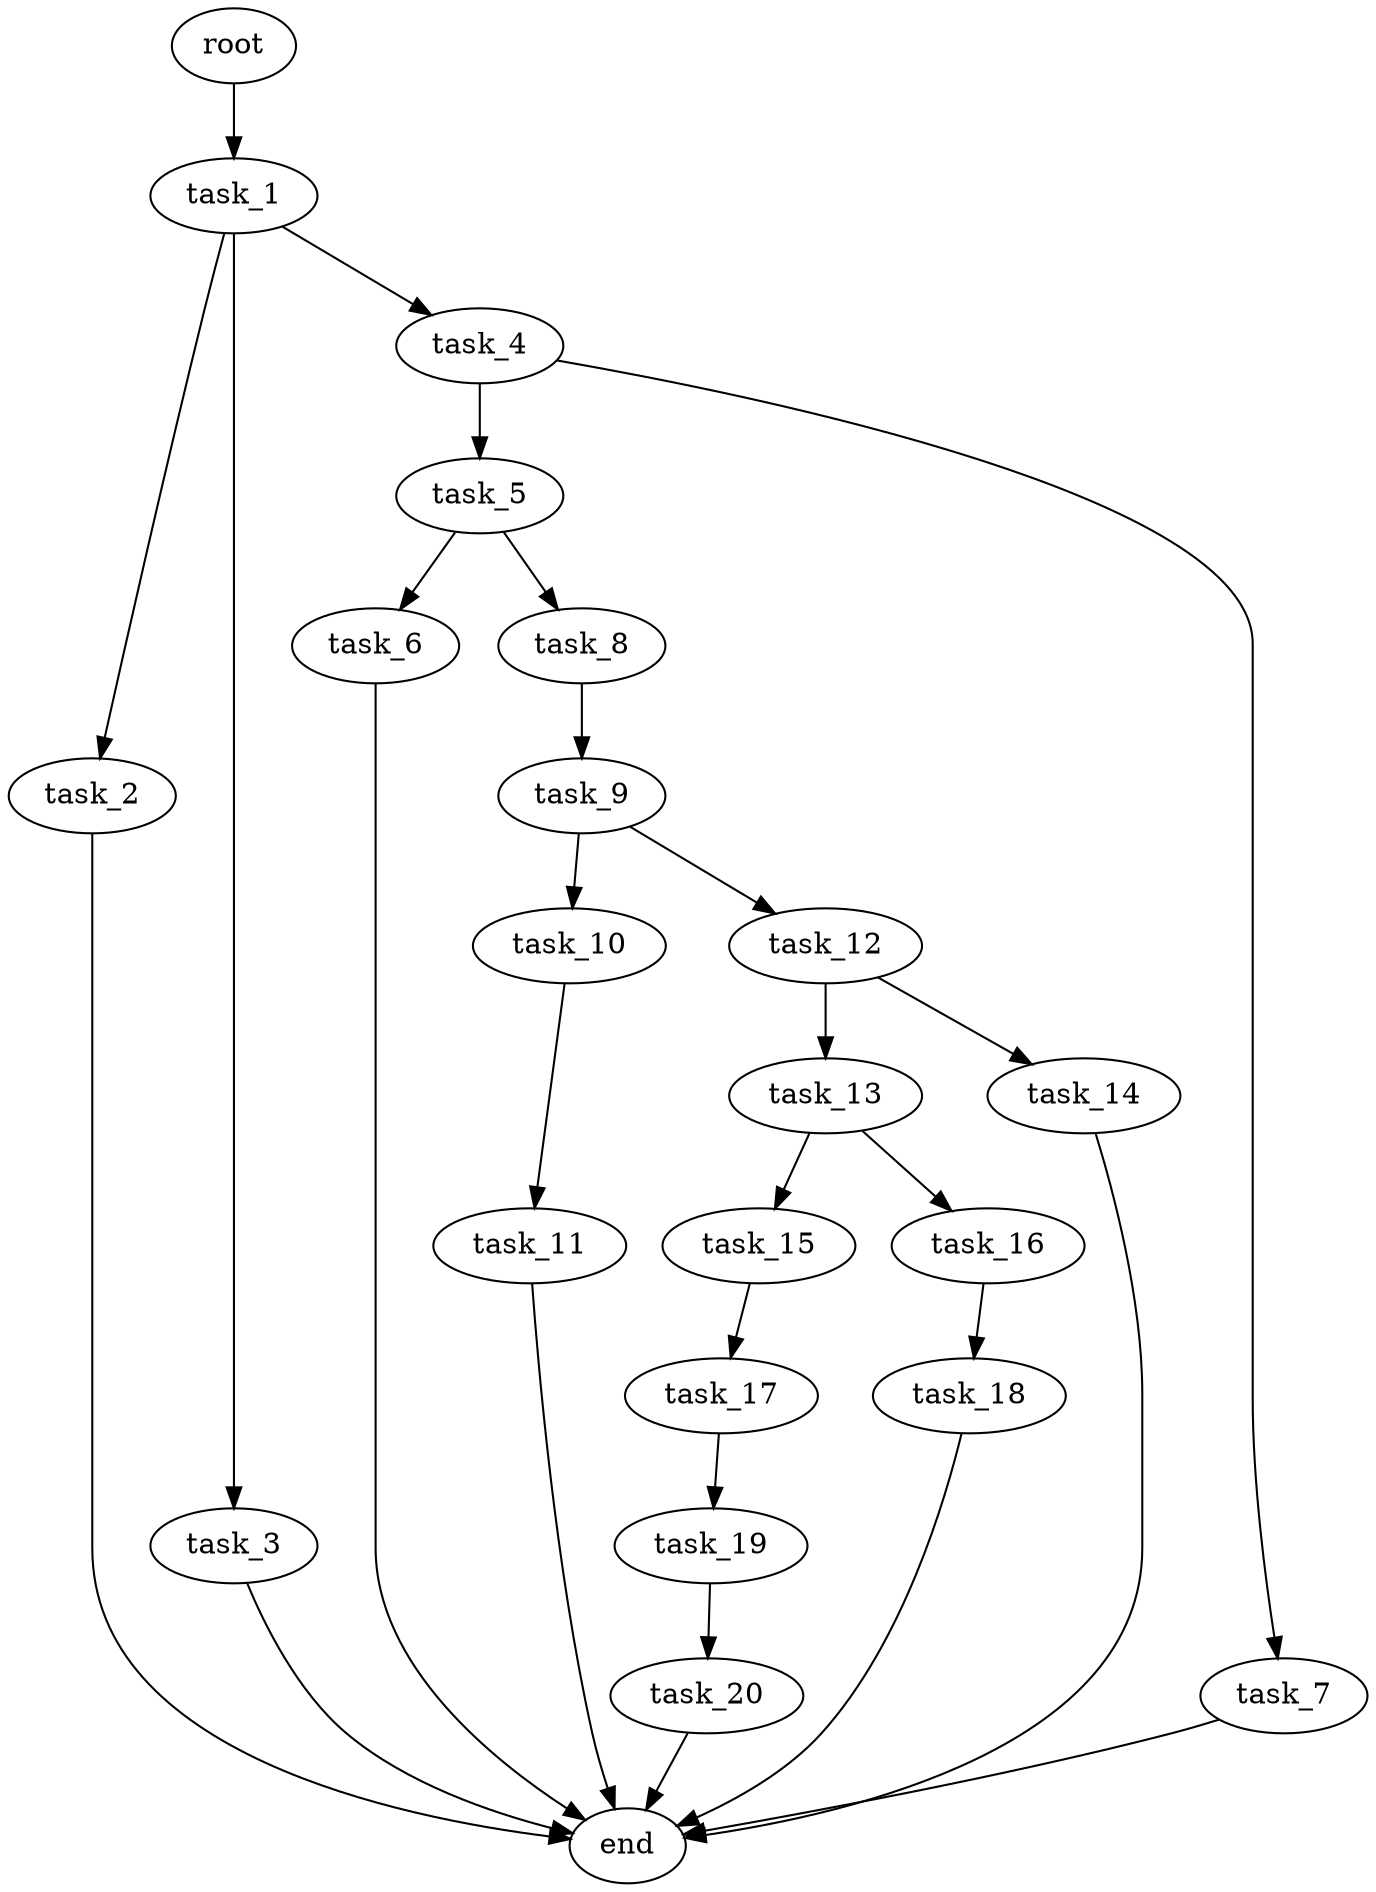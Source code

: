 digraph G {
  root [size="0.000000e+00"];
  task_1 [size="5.626650e+08"];
  task_2 [size="5.073862e+09"];
  task_3 [size="3.104768e+09"];
  task_4 [size="4.519687e+09"];
  task_5 [size="5.698436e+08"];
  task_6 [size="8.317135e+09"];
  task_7 [size="7.682333e+08"];
  task_8 [size="8.642636e+09"];
  task_9 [size="8.553078e+09"];
  task_10 [size="6.150469e+09"];
  task_11 [size="5.071171e+09"];
  task_12 [size="4.627654e+09"];
  task_13 [size="5.543609e+09"];
  task_14 [size="7.918386e+09"];
  task_15 [size="8.958872e+09"];
  task_16 [size="4.497887e+09"];
  task_17 [size="8.098349e+09"];
  task_18 [size="6.518723e+09"];
  task_19 [size="3.215946e+09"];
  task_20 [size="4.756815e+09"];
  end [size="0.000000e+00"];

  root -> task_1 [size="1.000000e-12"];
  task_1 -> task_2 [size="5.073862e+08"];
  task_1 -> task_3 [size="3.104768e+08"];
  task_1 -> task_4 [size="4.519687e+08"];
  task_2 -> end [size="1.000000e-12"];
  task_3 -> end [size="1.000000e-12"];
  task_4 -> task_5 [size="5.698436e+07"];
  task_4 -> task_7 [size="7.682333e+07"];
  task_5 -> task_6 [size="8.317135e+08"];
  task_5 -> task_8 [size="8.642636e+08"];
  task_6 -> end [size="1.000000e-12"];
  task_7 -> end [size="1.000000e-12"];
  task_8 -> task_9 [size="8.553078e+08"];
  task_9 -> task_10 [size="6.150469e+08"];
  task_9 -> task_12 [size="4.627654e+08"];
  task_10 -> task_11 [size="5.071171e+08"];
  task_11 -> end [size="1.000000e-12"];
  task_12 -> task_13 [size="5.543609e+08"];
  task_12 -> task_14 [size="7.918386e+08"];
  task_13 -> task_15 [size="8.958872e+08"];
  task_13 -> task_16 [size="4.497887e+08"];
  task_14 -> end [size="1.000000e-12"];
  task_15 -> task_17 [size="8.098349e+08"];
  task_16 -> task_18 [size="6.518723e+08"];
  task_17 -> task_19 [size="3.215946e+08"];
  task_18 -> end [size="1.000000e-12"];
  task_19 -> task_20 [size="4.756815e+08"];
  task_20 -> end [size="1.000000e-12"];
}
